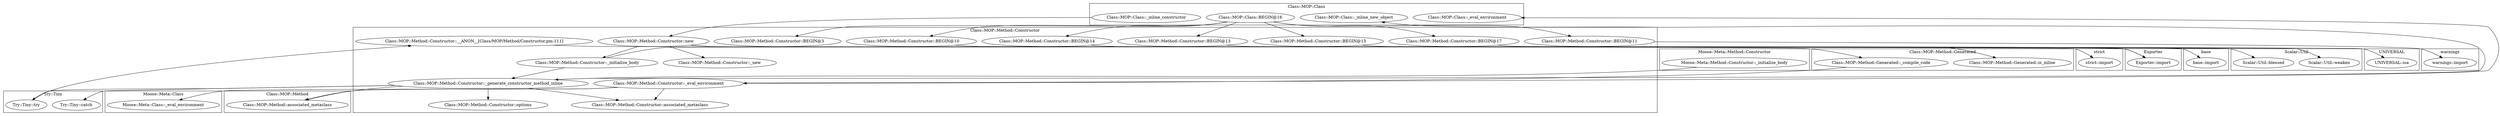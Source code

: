 digraph {
graph [overlap=false]
subgraph cluster_warnings {
	label="warnings";
	"warnings::import";
}
subgraph cluster_Moose_Meta_Method_Constructor {
	label="Moose::Meta::Method::Constructor";
	"Moose::Meta::Method::Constructor::_initialize_body";
}
subgraph cluster_Try_Tiny {
	label="Try::Tiny";
	"Try::Tiny::catch";
	"Try::Tiny::try";
}
subgraph cluster_Scalar_Util {
	label="Scalar::Util";
	"Scalar::Util::blessed";
	"Scalar::Util::weaken";
}
subgraph cluster_UNIVERSAL {
	label="UNIVERSAL";
	"UNIVERSAL::isa";
}
subgraph cluster_Moose_Meta_Class {
	label="Moose::Meta::Class";
	"Moose::Meta::Class::_eval_environment";
}
subgraph cluster_base {
	label="base";
	"base::import";
}
subgraph cluster_Class_MOP_Method_Generated {
	label="Class::MOP::Method::Generated";
	"Class::MOP::Method::Generated::_compile_code";
	"Class::MOP::Method::Generated::is_inline";
}
subgraph cluster_strict {
	label="strict";
	"strict::import";
}
subgraph cluster_Class_MOP_Class {
	label="Class::MOP::Class";
	"Class::MOP::Class::BEGIN@16";
	"Class::MOP::Class::_inline_new_object";
	"Class::MOP::Class::_eval_environment";
	"Class::MOP::Class::_inline_constructor";
}
subgraph cluster_Class_MOP_Method_Constructor {
	label="Class::MOP::Method::Constructor";
	"Class::MOP::Method::Constructor::_eval_environment";
	"Class::MOP::Method::Constructor::BEGIN@10";
	"Class::MOP::Method::Constructor::options";
	"Class::MOP::Method::Constructor::_new";
	"Class::MOP::Method::Constructor::BEGIN@3";
	"Class::MOP::Method::Constructor::BEGIN@15";
	"Class::MOP::Method::Constructor::BEGIN@14";
	"Class::MOP::Method::Constructor::_generate_constructor_method_inline";
	"Class::MOP::Method::Constructor::BEGIN@17";
	"Class::MOP::Method::Constructor::_initialize_body";
	"Class::MOP::Method::Constructor::BEGIN@13";
	"Class::MOP::Method::Constructor::associated_metaclass";
	"Class::MOP::Method::Constructor::BEGIN@11";
	"Class::MOP::Method::Constructor::new";
	"Class::MOP::Method::Constructor::__ANON__[Class/MOP/Method/Constructor.pm:111]";
}
subgraph cluster_Exporter {
	label="Exporter";
	"Exporter::import";
}
subgraph cluster_Class_MOP_Method {
	label="Class::MOP::Method";
	"Class::MOP::Method::associated_metaclass";
}
"Class::MOP::Method::Constructor::_generate_constructor_method_inline" -> "Try::Tiny::try";
"Class::MOP::Method::Constructor::BEGIN@15" -> "Exporter::import";
"Class::MOP::Method::Constructor::BEGIN@13" -> "Exporter::import";
"Class::MOP::Method::Constructor::BEGIN@14" -> "Exporter::import";
"Class::MOP::Method::Constructor::_eval_environment" -> "Class::MOP::Class::_eval_environment";
"Class::MOP::Method::Constructor::new" -> "Scalar::Util::blessed";
"Class::MOP::Method::Constructor::_initialize_body" -> "Class::MOP::Method::Generated::is_inline";
"Class::MOP::Method::Constructor::_generate_constructor_method_inline" -> "Class::MOP::Method::Constructor::options";
"Class::MOP::Method::Constructor::_eval_environment" -> "Moose::Meta::Class::_eval_environment";
"Class::MOP::Class::_inline_constructor" -> "Class::MOP::Method::Constructor::new";
"Class::MOP::Method::Constructor::_generate_constructor_method_inline" -> "Try::Tiny::catch";
"Class::MOP::Method::Constructor::_generate_constructor_method_inline" -> "Class::MOP::Method::Constructor::associated_metaclass";
"Class::MOP::Method::Constructor::_eval_environment" -> "Class::MOP::Method::Constructor::associated_metaclass";
"Try::Tiny::try" -> "Class::MOP::Method::Constructor::__ANON__[Class/MOP/Method/Constructor.pm:111]";
"Class::MOP::Method::Constructor::BEGIN@17" -> "base::import";
"Class::MOP::Class::BEGIN@16" -> "Class::MOP::Method::Constructor::BEGIN@17";
"Class::MOP::Method::Constructor::BEGIN@11" -> "warnings::import";
"Class::MOP::Class::BEGIN@16" -> "Class::MOP::Method::Constructor::BEGIN@13";
"Class::MOP::Class::BEGIN@16" -> "Class::MOP::Method::Constructor::BEGIN@3";
"Class::MOP::Method::Constructor::BEGIN@10" -> "strict::import";
"Class::MOP::Method::Constructor::_generate_constructor_method_inline" -> "Class::MOP::Method::associated_metaclass";
"Class::MOP::Method::Constructor::_eval_environment" -> "Class::MOP::Method::associated_metaclass";
"Class::MOP::Class::BEGIN@16" -> "Class::MOP::Method::Constructor::BEGIN@10";
"Class::MOP::Method::Constructor::_generate_constructor_method_inline" -> "Class::MOP::Class::_inline_new_object";
"Class::MOP::Method::Constructor::new" -> "Class::MOP::Method::Constructor::_initialize_body";
"Class::MOP::Class::BEGIN@16" -> "Class::MOP::Method::Constructor::BEGIN@15";
"Moose::Meta::Method::Constructor::_initialize_body" -> "Class::MOP::Method::Constructor::_generate_constructor_method_inline";
"Class::MOP::Method::Constructor::_initialize_body" -> "Class::MOP::Method::Constructor::_generate_constructor_method_inline";
"Class::MOP::Method::Constructor::new" -> "Scalar::Util::weaken";
"Class::MOP::Method::Generated::_compile_code" -> "Class::MOP::Method::Constructor::_eval_environment";
"Class::MOP::Method::Constructor::new" -> "UNIVERSAL::isa";
"Class::MOP::Class::BEGIN@16" -> "Class::MOP::Method::Constructor::BEGIN@11";
"Class::MOP::Method::Constructor::__ANON__[Class/MOP/Method/Constructor.pm:111]" -> "Class::MOP::Method::Generated::_compile_code";
"Class::MOP::Class::BEGIN@16" -> "Class::MOP::Method::Constructor::BEGIN@14";
"Class::MOP::Method::Constructor::new" -> "Class::MOP::Method::Constructor::_new";
}
